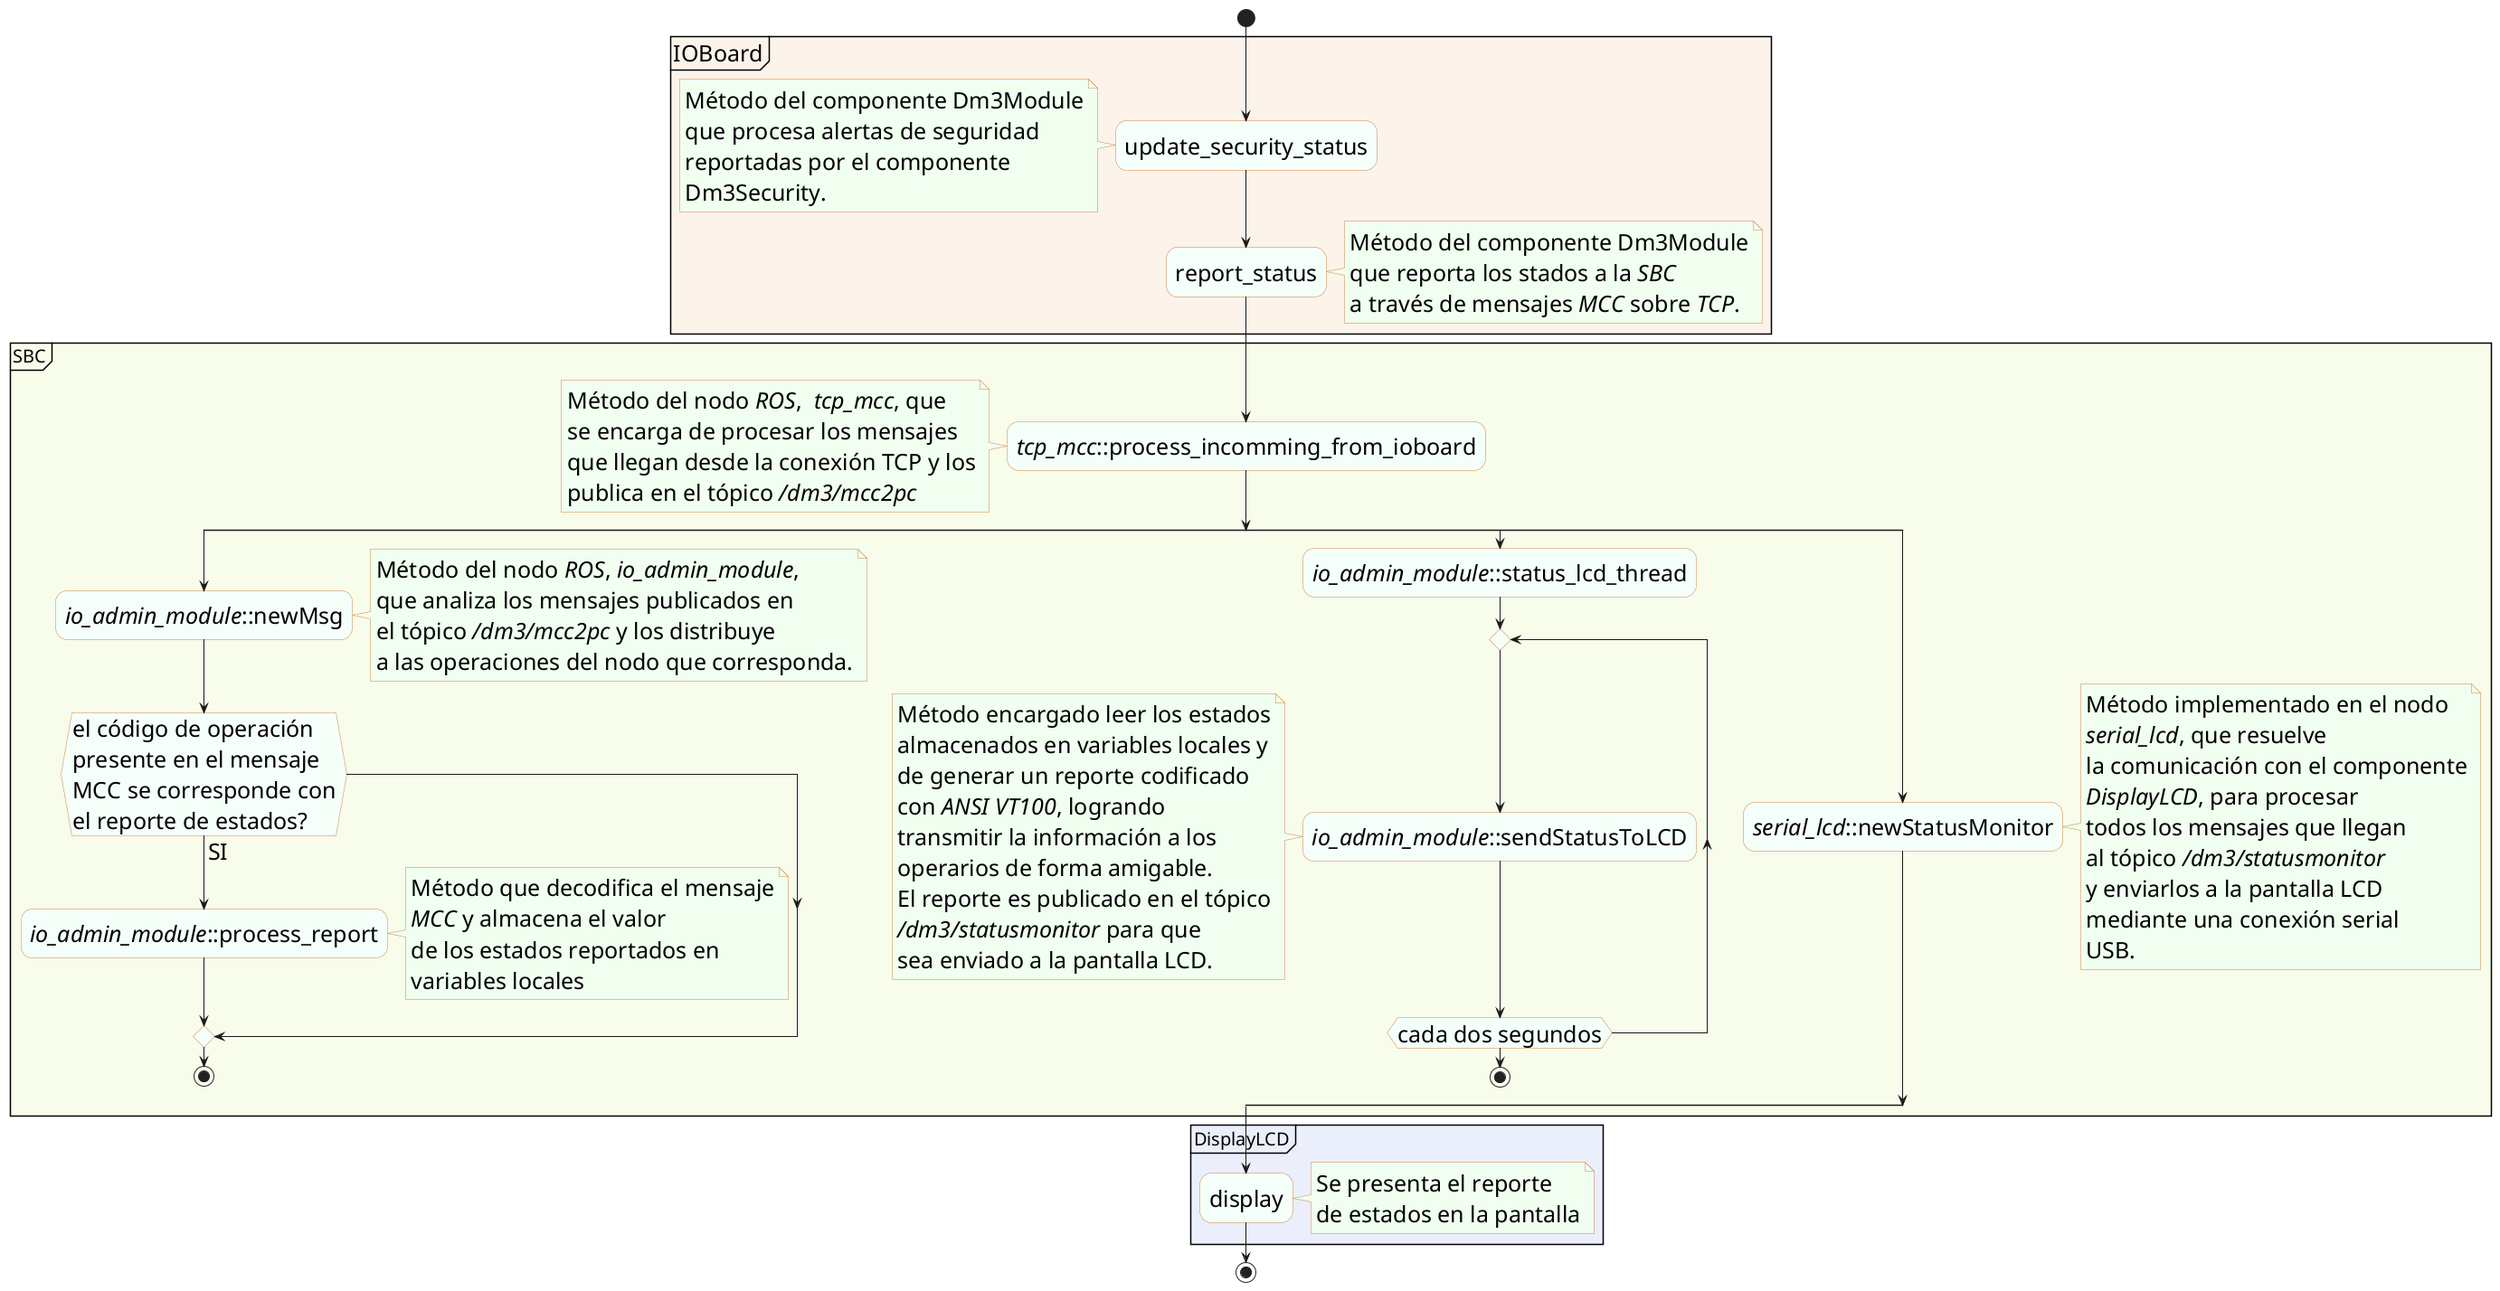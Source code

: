 @startuml Diagrama_de_flujo_indicadores_de_estados

skinparam defaultFontSize 25
skinparam defaultArrowThickness 5
skinparam activity {
    BackgroundColor MintCream
    BorderColor Peru
    FontName Verdana
}
skinparam note {
    BackgroundColor HoneyDew
    FontName Verdana
    BorderColor Peru
}

start
skinparam partition{
    BackgroundColor FCF3EB
}
partition "IOBoard"{
    :update_security_status;
    note left
    Método del componente Dm3Module
    que procesa alertas de seguridad
    reportadas por el componente
    Dm3Security.
    end note
    :report_status;
    note right
    Método del componente Dm3Module
    que reporta los stados a la //SBC//
    a través de mensajes //MCC// sobre //TCP//.
    end note
}

skinparam partition{
    BackgroundColor F8FCEB
    FontSize 20
}

partition "SBC"{
    ://tcp_mcc//::process_incomming_from_ioboard;
    note left
        Método del nodo //ROS//,  //tcp_mcc//, que
        se encarga de procesar los mensajes
        que llegan desde la conexión TCP y los
        publica en el tópico ///dm3/mcc2pc//
    end note
    split
    ://io_admin_module//::newMsg;
    note right
        Método del nodo //ROS//, //io_admin_module//,
        que analiza los mensajes publicados en
        el tópico ///dm3/mcc2pc// y los distribuye
        a las operaciones del nodo que corresponda.
    end note
    if(el código de operación\npresente en el mensaje\nMCC se corresponde con\nel reporte de estados?) then (SI)
        ://io_admin_module//::process_report;
        note right
            Método que decodifica el mensaje
            //MCC// y almacena el valor
            de los estados reportados en
            variables locales
        end note
    endif
    stop
    split again
    ://io_admin_module//::status_lcd_thread;
    repeat
        ://io_admin_module//::sendStatusToLCD;
        note left
            Método encargado leer los estados
            almacenados en variables locales y
            de generar un reporte codificado
            con //ANSI VT100//, logrando
            transmitir la información a los
            operarios de forma amigable.
            El reporte es publicado en el tópico
            ///dm3/statusmonitor// para que 
            sea enviado a la pantalla LCD.
        end note
    repeat while (cada dos segundos)
    stop
    split again
        ://serial_lcd//::newStatusMonitor;
        note right
            Método implementado en el nodo
            //serial_lcd//, que resuelve
            la comunicación con el componente
            //DisplayLCD//, para procesar
            todos los mensajes que llegan
            al tópico ///dm3/statusmonitor//
            y enviarlos a la pantalla LCD
            mediante una conexión serial
            USB.
        end note
    end split
}

skinparam partition{
    BackgroundColor EBEFFC
    FontSize 20
}

partition "DisplayLCD"{
    :display;
    note right
        Se presenta el reporte
        de estados en la pantalla
    end note
}

stop

@enduml

' URL: ![Diagrama_de_flujo_indicadores_de_estados](http://www.plantuml.com/plantuml/svg/bLPDRnit4BthL_1e0uOthI-5SsWgsK8DL4bGEJa5M8oMepKJVcn9hboro0_AsJz1Vwn3SbTQhcGtqK7OZyVXyBqtC_l6UR2-LPBT2AWjA2WvbclPVZQbq5nKm8r55nuYGRbn4_T5w0O8og3oOYFyblqxOVIRGlMbjgRLV6QaiMmXj9zP19NU6ilHfZVlqRRnuTne_nOKiezeEMYOV1s4ryRZCw5_DngtD_XuEiZ9xRvE9l6iWmtetmilZ3wzoNmslxgTqi8zZjszcngmFE6lsuQ3nz9XrLgYeQJuldMluykOlCIrZtUBtJTlk64S9QkCQYXzJUzlrDN2y5PY1FtL8ckigT010udMWwC5p65DuJdm2BBO67h3wHrTi2nU153CPPVGPNo0ciTiKivf_N6gLjGFFvXhbmgJnh7a3KOtm8fYEPqLHSG1ynOsks_n90grWy_e2B6O4O8vix98T_UpzqKnoZRezTrA_JAVHQK6Kb4EdNckYy9NJQcggYYkhnF3ZjnDXrD2r-NQ6bKAimhAdX9lJ8eE5qNnvxjbKLmmDeX-4NZPht58fwd0rX0Etobh8rqz4tjiu5DAh44JrX6SUAo8-R_5xaapueTjmy8zlcbNaegJDWWMyBkdHbGXgOAhgu9o-RcfEWKo-LqZXUz94QO4JWoKAkeQoD7uk73rILkypCA9Q1VPuQWkfVW7ijFtfmZEGRs7Ft-WH0BZmdahLktsm7KmdcEcGGiLgO_ka6FOlJAMkXXPcSE9eX3hi-3rtHCNTJXS7uUe_wGRMXWB857TvVv9auE3meV8uPhmX4c5WI5IrpH_FMV-WGASBU_EzpcVbg3tPmhoUey-zkHGaN18ZfNXOXrjiKyqG_TrjwN-eg127P4Re1hASC5_GPEkglkUayiKVXkm0bQIw9QcefvrC6X6CDs8TJAWDyt1YGng4Fe5FwOsLSgAb_w1HabNdvGGWlyV8aarlephxyqVivllPR8hMRgIY7R8GmRl2Koa71F1jcD6QzJaAijQlJT8hnSt6PXyH5BzzdPvnpxU__JgLIWmQMWwwn6GUgjsYlgT3Vr2wBMnAlcMGTOkmY-QsWeJMt54Cb2Y3bbVPi3RWuE7DPhtcf6lOfacjPJHmXjBDWkzEpep0piCRMiZGiWuBnhG7YHTa4gNfmsK16UF3q8YEwDigAM6gKEZaJXnvozxg_E8Gz981ZDrhIwvOv7o7VaZRtn3WmZLIAJgyWTEGfyP4JBSxA8Rbwv5kSahChPvrMfYEEaMj3yUweUuDu9E1rkYAiID3FUJ9RU62GHbtVOmOqPE7hVRaOuPUfkqixAVzaFrCgH2BY0qpbOFPraY9aD-M4uldsqStSpwaS-1s-djV3xBFmSEl7KV1JmzU7RMBSF8Zgq_Dick8YQ3WkxR8tbWmCFnLqomvUGDFQBFxFy0 "Diagrama_de_flujo_indicadores_de_estados")
